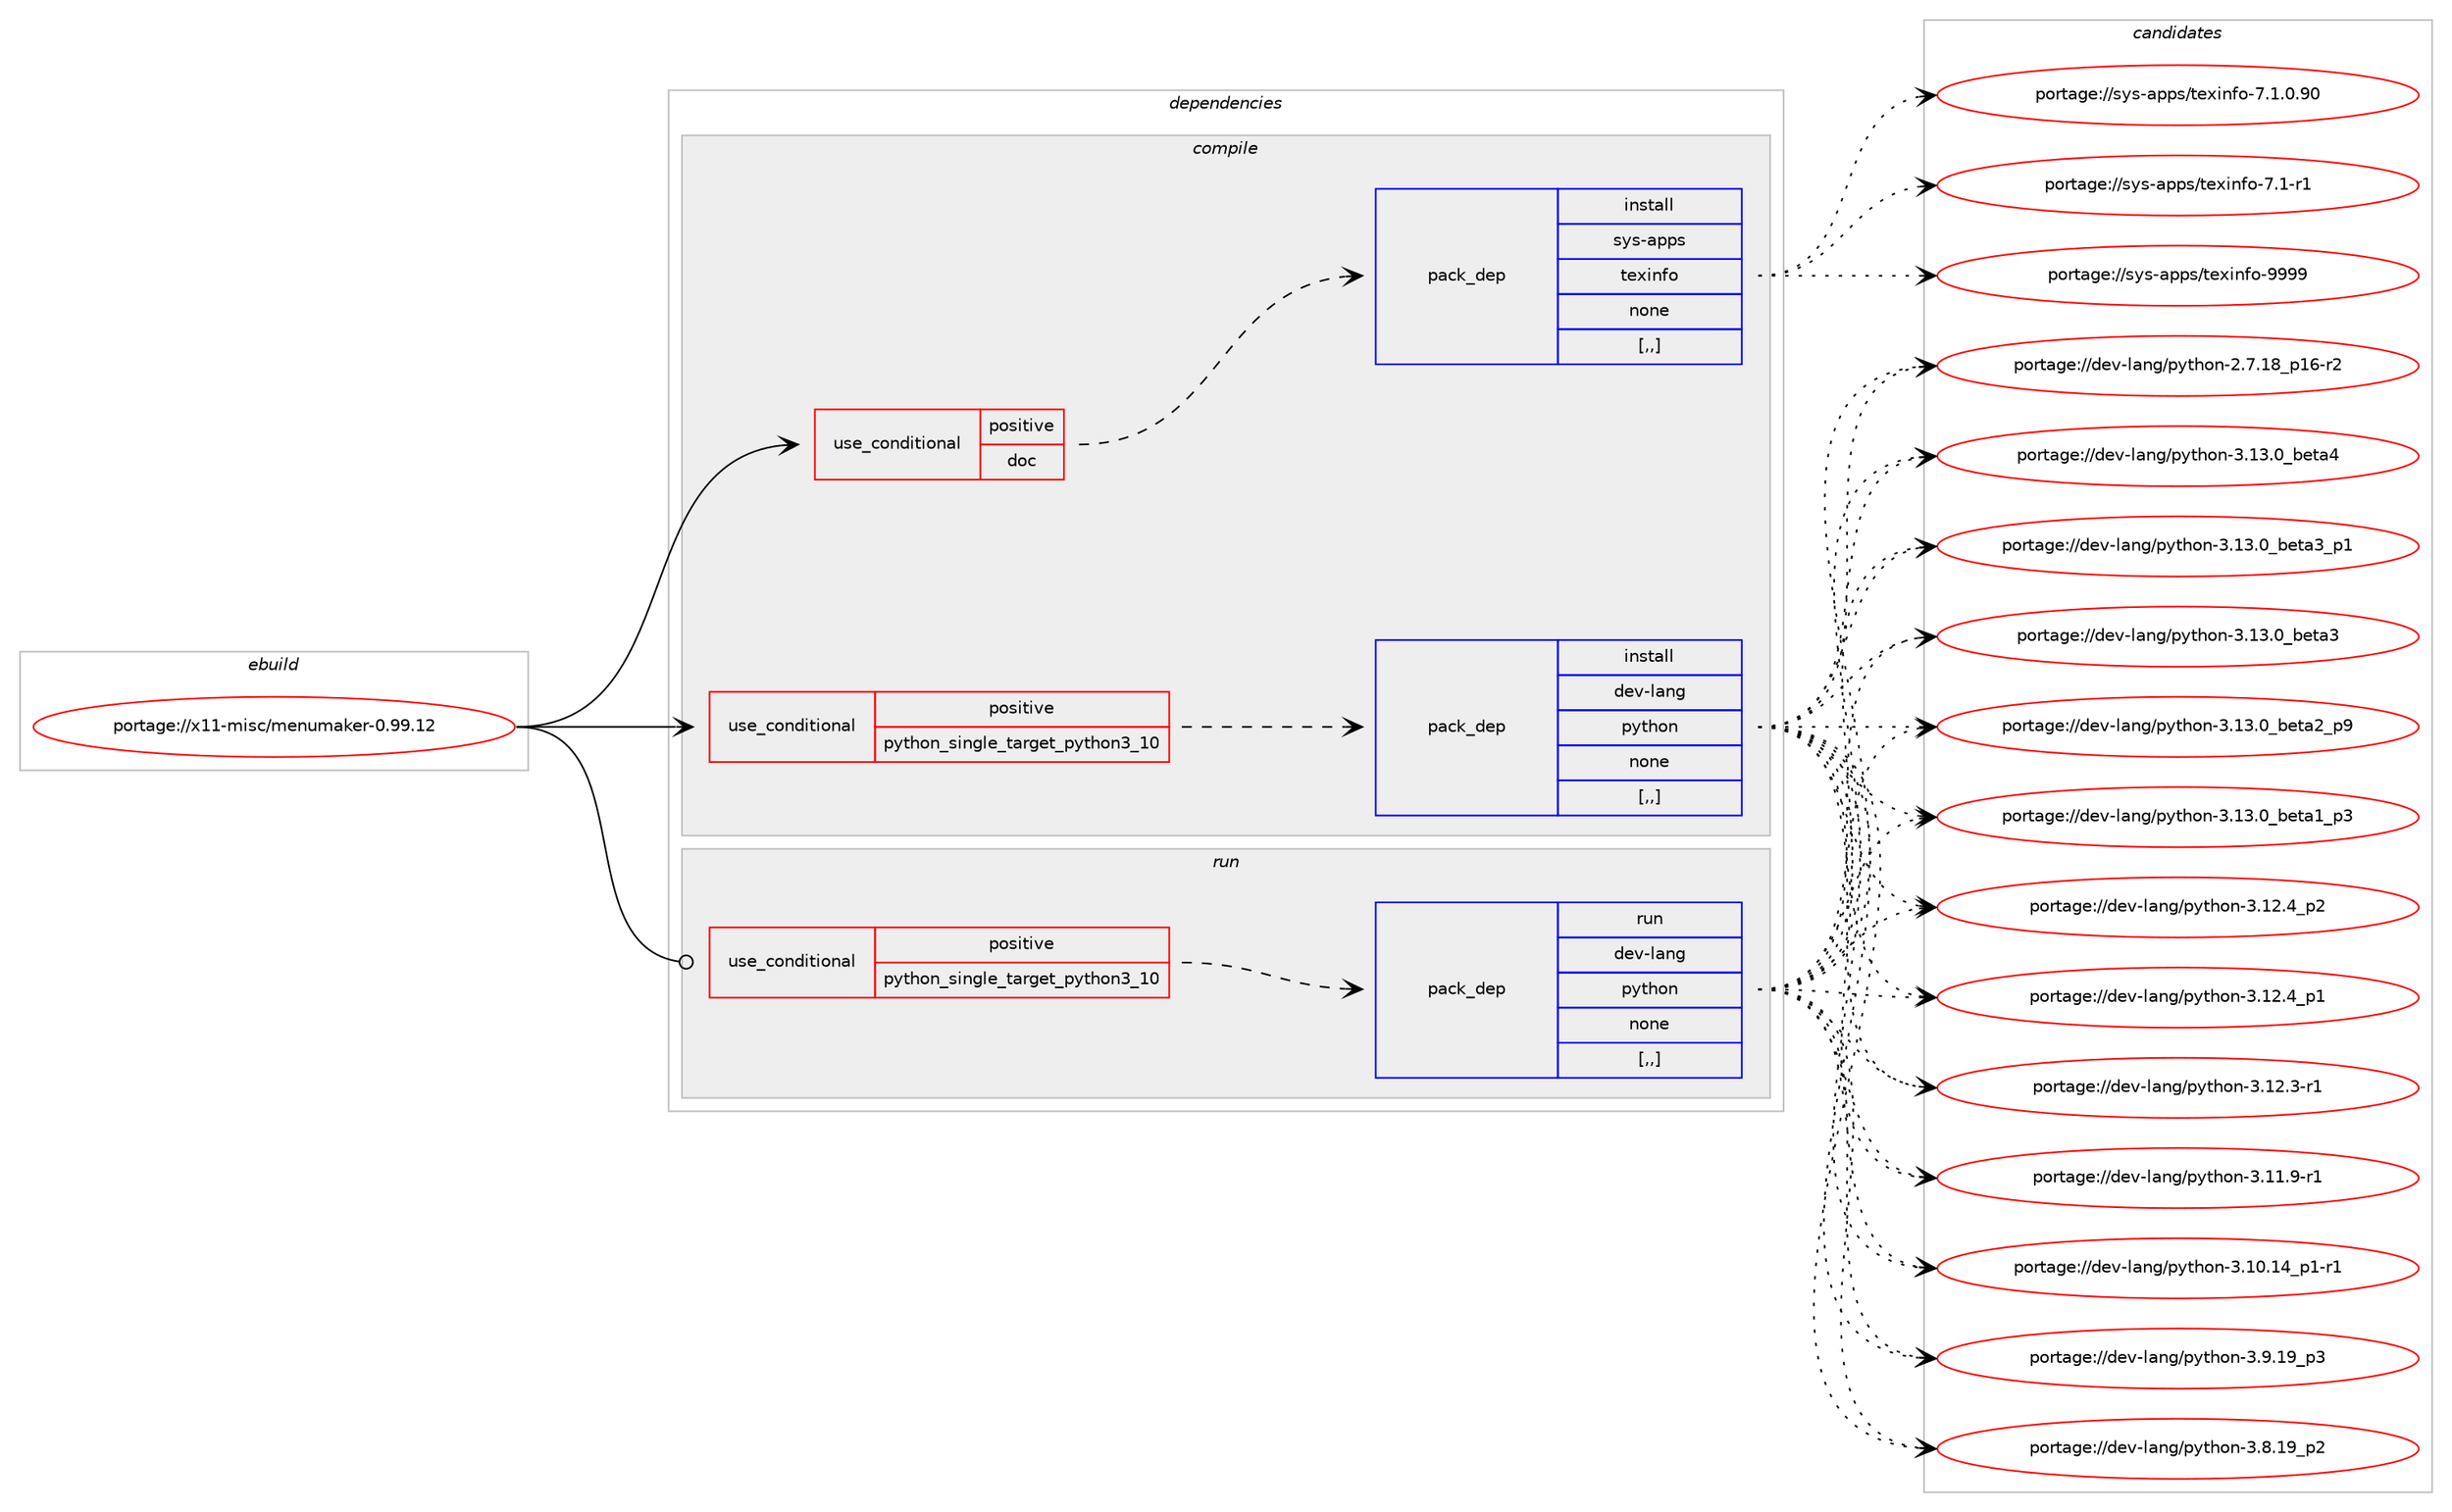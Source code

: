 digraph prolog {

# *************
# Graph options
# *************

newrank=true;
concentrate=true;
compound=true;
graph [rankdir=LR,fontname=Helvetica,fontsize=10,ranksep=1.5];#, ranksep=2.5, nodesep=0.2];
edge  [arrowhead=vee];
node  [fontname=Helvetica,fontsize=10];

# **********
# The ebuild
# **********

subgraph cluster_leftcol {
color=gray;
label=<<i>ebuild</i>>;
id [label="portage://x11-misc/menumaker-0.99.12", color=red, width=4, href="../x11-misc/menumaker-0.99.12.svg"];
}

# ****************
# The dependencies
# ****************

subgraph cluster_midcol {
color=gray;
label=<<i>dependencies</i>>;
subgraph cluster_compile {
fillcolor="#eeeeee";
style=filled;
label=<<i>compile</i>>;
subgraph cond122307 {
dependency461147 [label=<<TABLE BORDER="0" CELLBORDER="1" CELLSPACING="0" CELLPADDING="4"><TR><TD ROWSPAN="3" CELLPADDING="10">use_conditional</TD></TR><TR><TD>positive</TD></TR><TR><TD>doc</TD></TR></TABLE>>, shape=none, color=red];
subgraph pack335448 {
dependency461148 [label=<<TABLE BORDER="0" CELLBORDER="1" CELLSPACING="0" CELLPADDING="4" WIDTH="220"><TR><TD ROWSPAN="6" CELLPADDING="30">pack_dep</TD></TR><TR><TD WIDTH="110">install</TD></TR><TR><TD>sys-apps</TD></TR><TR><TD>texinfo</TD></TR><TR><TD>none</TD></TR><TR><TD>[,,]</TD></TR></TABLE>>, shape=none, color=blue];
}
dependency461147:e -> dependency461148:w [weight=20,style="dashed",arrowhead="vee"];
}
id:e -> dependency461147:w [weight=20,style="solid",arrowhead="vee"];
subgraph cond122308 {
dependency461149 [label=<<TABLE BORDER="0" CELLBORDER="1" CELLSPACING="0" CELLPADDING="4"><TR><TD ROWSPAN="3" CELLPADDING="10">use_conditional</TD></TR><TR><TD>positive</TD></TR><TR><TD>python_single_target_python3_10</TD></TR></TABLE>>, shape=none, color=red];
subgraph pack335449 {
dependency461150 [label=<<TABLE BORDER="0" CELLBORDER="1" CELLSPACING="0" CELLPADDING="4" WIDTH="220"><TR><TD ROWSPAN="6" CELLPADDING="30">pack_dep</TD></TR><TR><TD WIDTH="110">install</TD></TR><TR><TD>dev-lang</TD></TR><TR><TD>python</TD></TR><TR><TD>none</TD></TR><TR><TD>[,,]</TD></TR></TABLE>>, shape=none, color=blue];
}
dependency461149:e -> dependency461150:w [weight=20,style="dashed",arrowhead="vee"];
}
id:e -> dependency461149:w [weight=20,style="solid",arrowhead="vee"];
}
subgraph cluster_compileandrun {
fillcolor="#eeeeee";
style=filled;
label=<<i>compile and run</i>>;
}
subgraph cluster_run {
fillcolor="#eeeeee";
style=filled;
label=<<i>run</i>>;
subgraph cond122309 {
dependency461151 [label=<<TABLE BORDER="0" CELLBORDER="1" CELLSPACING="0" CELLPADDING="4"><TR><TD ROWSPAN="3" CELLPADDING="10">use_conditional</TD></TR><TR><TD>positive</TD></TR><TR><TD>python_single_target_python3_10</TD></TR></TABLE>>, shape=none, color=red];
subgraph pack335450 {
dependency461152 [label=<<TABLE BORDER="0" CELLBORDER="1" CELLSPACING="0" CELLPADDING="4" WIDTH="220"><TR><TD ROWSPAN="6" CELLPADDING="30">pack_dep</TD></TR><TR><TD WIDTH="110">run</TD></TR><TR><TD>dev-lang</TD></TR><TR><TD>python</TD></TR><TR><TD>none</TD></TR><TR><TD>[,,]</TD></TR></TABLE>>, shape=none, color=blue];
}
dependency461151:e -> dependency461152:w [weight=20,style="dashed",arrowhead="vee"];
}
id:e -> dependency461151:w [weight=20,style="solid",arrowhead="odot"];
}
}

# **************
# The candidates
# **************

subgraph cluster_choices {
rank=same;
color=gray;
label=<<i>candidates</i>>;

subgraph choice335448 {
color=black;
nodesep=1;
choice1151211154597112112115471161011201051101021114557575757 [label="portage://sys-apps/texinfo-9999", color=red, width=4,href="../sys-apps/texinfo-9999.svg"];
choice115121115459711211211547116101120105110102111455546494648465748 [label="portage://sys-apps/texinfo-7.1.0.90", color=red, width=4,href="../sys-apps/texinfo-7.1.0.90.svg"];
choice115121115459711211211547116101120105110102111455546494511449 [label="portage://sys-apps/texinfo-7.1-r1", color=red, width=4,href="../sys-apps/texinfo-7.1-r1.svg"];
dependency461148:e -> choice1151211154597112112115471161011201051101021114557575757:w [style=dotted,weight="100"];
dependency461148:e -> choice115121115459711211211547116101120105110102111455546494648465748:w [style=dotted,weight="100"];
dependency461148:e -> choice115121115459711211211547116101120105110102111455546494511449:w [style=dotted,weight="100"];
}
subgraph choice335449 {
color=black;
nodesep=1;
choice1001011184510897110103471121211161041111104551464951464895981011169752 [label="portage://dev-lang/python-3.13.0_beta4", color=red, width=4,href="../dev-lang/python-3.13.0_beta4.svg"];
choice10010111845108971101034711212111610411111045514649514648959810111697519511249 [label="portage://dev-lang/python-3.13.0_beta3_p1", color=red, width=4,href="../dev-lang/python-3.13.0_beta3_p1.svg"];
choice1001011184510897110103471121211161041111104551464951464895981011169751 [label="portage://dev-lang/python-3.13.0_beta3", color=red, width=4,href="../dev-lang/python-3.13.0_beta3.svg"];
choice10010111845108971101034711212111610411111045514649514648959810111697509511257 [label="portage://dev-lang/python-3.13.0_beta2_p9", color=red, width=4,href="../dev-lang/python-3.13.0_beta2_p9.svg"];
choice10010111845108971101034711212111610411111045514649514648959810111697499511251 [label="portage://dev-lang/python-3.13.0_beta1_p3", color=red, width=4,href="../dev-lang/python-3.13.0_beta1_p3.svg"];
choice100101118451089711010347112121116104111110455146495046529511250 [label="portage://dev-lang/python-3.12.4_p2", color=red, width=4,href="../dev-lang/python-3.12.4_p2.svg"];
choice100101118451089711010347112121116104111110455146495046529511249 [label="portage://dev-lang/python-3.12.4_p1", color=red, width=4,href="../dev-lang/python-3.12.4_p1.svg"];
choice100101118451089711010347112121116104111110455146495046514511449 [label="portage://dev-lang/python-3.12.3-r1", color=red, width=4,href="../dev-lang/python-3.12.3-r1.svg"];
choice100101118451089711010347112121116104111110455146494946574511449 [label="portage://dev-lang/python-3.11.9-r1", color=red, width=4,href="../dev-lang/python-3.11.9-r1.svg"];
choice100101118451089711010347112121116104111110455146494846495295112494511449 [label="portage://dev-lang/python-3.10.14_p1-r1", color=red, width=4,href="../dev-lang/python-3.10.14_p1-r1.svg"];
choice100101118451089711010347112121116104111110455146574649579511251 [label="portage://dev-lang/python-3.9.19_p3", color=red, width=4,href="../dev-lang/python-3.9.19_p3.svg"];
choice100101118451089711010347112121116104111110455146564649579511250 [label="portage://dev-lang/python-3.8.19_p2", color=red, width=4,href="../dev-lang/python-3.8.19_p2.svg"];
choice100101118451089711010347112121116104111110455046554649569511249544511450 [label="portage://dev-lang/python-2.7.18_p16-r2", color=red, width=4,href="../dev-lang/python-2.7.18_p16-r2.svg"];
dependency461150:e -> choice1001011184510897110103471121211161041111104551464951464895981011169752:w [style=dotted,weight="100"];
dependency461150:e -> choice10010111845108971101034711212111610411111045514649514648959810111697519511249:w [style=dotted,weight="100"];
dependency461150:e -> choice1001011184510897110103471121211161041111104551464951464895981011169751:w [style=dotted,weight="100"];
dependency461150:e -> choice10010111845108971101034711212111610411111045514649514648959810111697509511257:w [style=dotted,weight="100"];
dependency461150:e -> choice10010111845108971101034711212111610411111045514649514648959810111697499511251:w [style=dotted,weight="100"];
dependency461150:e -> choice100101118451089711010347112121116104111110455146495046529511250:w [style=dotted,weight="100"];
dependency461150:e -> choice100101118451089711010347112121116104111110455146495046529511249:w [style=dotted,weight="100"];
dependency461150:e -> choice100101118451089711010347112121116104111110455146495046514511449:w [style=dotted,weight="100"];
dependency461150:e -> choice100101118451089711010347112121116104111110455146494946574511449:w [style=dotted,weight="100"];
dependency461150:e -> choice100101118451089711010347112121116104111110455146494846495295112494511449:w [style=dotted,weight="100"];
dependency461150:e -> choice100101118451089711010347112121116104111110455146574649579511251:w [style=dotted,weight="100"];
dependency461150:e -> choice100101118451089711010347112121116104111110455146564649579511250:w [style=dotted,weight="100"];
dependency461150:e -> choice100101118451089711010347112121116104111110455046554649569511249544511450:w [style=dotted,weight="100"];
}
subgraph choice335450 {
color=black;
nodesep=1;
choice1001011184510897110103471121211161041111104551464951464895981011169752 [label="portage://dev-lang/python-3.13.0_beta4", color=red, width=4,href="../dev-lang/python-3.13.0_beta4.svg"];
choice10010111845108971101034711212111610411111045514649514648959810111697519511249 [label="portage://dev-lang/python-3.13.0_beta3_p1", color=red, width=4,href="../dev-lang/python-3.13.0_beta3_p1.svg"];
choice1001011184510897110103471121211161041111104551464951464895981011169751 [label="portage://dev-lang/python-3.13.0_beta3", color=red, width=4,href="../dev-lang/python-3.13.0_beta3.svg"];
choice10010111845108971101034711212111610411111045514649514648959810111697509511257 [label="portage://dev-lang/python-3.13.0_beta2_p9", color=red, width=4,href="../dev-lang/python-3.13.0_beta2_p9.svg"];
choice10010111845108971101034711212111610411111045514649514648959810111697499511251 [label="portage://dev-lang/python-3.13.0_beta1_p3", color=red, width=4,href="../dev-lang/python-3.13.0_beta1_p3.svg"];
choice100101118451089711010347112121116104111110455146495046529511250 [label="portage://dev-lang/python-3.12.4_p2", color=red, width=4,href="../dev-lang/python-3.12.4_p2.svg"];
choice100101118451089711010347112121116104111110455146495046529511249 [label="portage://dev-lang/python-3.12.4_p1", color=red, width=4,href="../dev-lang/python-3.12.4_p1.svg"];
choice100101118451089711010347112121116104111110455146495046514511449 [label="portage://dev-lang/python-3.12.3-r1", color=red, width=4,href="../dev-lang/python-3.12.3-r1.svg"];
choice100101118451089711010347112121116104111110455146494946574511449 [label="portage://dev-lang/python-3.11.9-r1", color=red, width=4,href="../dev-lang/python-3.11.9-r1.svg"];
choice100101118451089711010347112121116104111110455146494846495295112494511449 [label="portage://dev-lang/python-3.10.14_p1-r1", color=red, width=4,href="../dev-lang/python-3.10.14_p1-r1.svg"];
choice100101118451089711010347112121116104111110455146574649579511251 [label="portage://dev-lang/python-3.9.19_p3", color=red, width=4,href="../dev-lang/python-3.9.19_p3.svg"];
choice100101118451089711010347112121116104111110455146564649579511250 [label="portage://dev-lang/python-3.8.19_p2", color=red, width=4,href="../dev-lang/python-3.8.19_p2.svg"];
choice100101118451089711010347112121116104111110455046554649569511249544511450 [label="portage://dev-lang/python-2.7.18_p16-r2", color=red, width=4,href="../dev-lang/python-2.7.18_p16-r2.svg"];
dependency461152:e -> choice1001011184510897110103471121211161041111104551464951464895981011169752:w [style=dotted,weight="100"];
dependency461152:e -> choice10010111845108971101034711212111610411111045514649514648959810111697519511249:w [style=dotted,weight="100"];
dependency461152:e -> choice1001011184510897110103471121211161041111104551464951464895981011169751:w [style=dotted,weight="100"];
dependency461152:e -> choice10010111845108971101034711212111610411111045514649514648959810111697509511257:w [style=dotted,weight="100"];
dependency461152:e -> choice10010111845108971101034711212111610411111045514649514648959810111697499511251:w [style=dotted,weight="100"];
dependency461152:e -> choice100101118451089711010347112121116104111110455146495046529511250:w [style=dotted,weight="100"];
dependency461152:e -> choice100101118451089711010347112121116104111110455146495046529511249:w [style=dotted,weight="100"];
dependency461152:e -> choice100101118451089711010347112121116104111110455146495046514511449:w [style=dotted,weight="100"];
dependency461152:e -> choice100101118451089711010347112121116104111110455146494946574511449:w [style=dotted,weight="100"];
dependency461152:e -> choice100101118451089711010347112121116104111110455146494846495295112494511449:w [style=dotted,weight="100"];
dependency461152:e -> choice100101118451089711010347112121116104111110455146574649579511251:w [style=dotted,weight="100"];
dependency461152:e -> choice100101118451089711010347112121116104111110455146564649579511250:w [style=dotted,weight="100"];
dependency461152:e -> choice100101118451089711010347112121116104111110455046554649569511249544511450:w [style=dotted,weight="100"];
}
}

}
